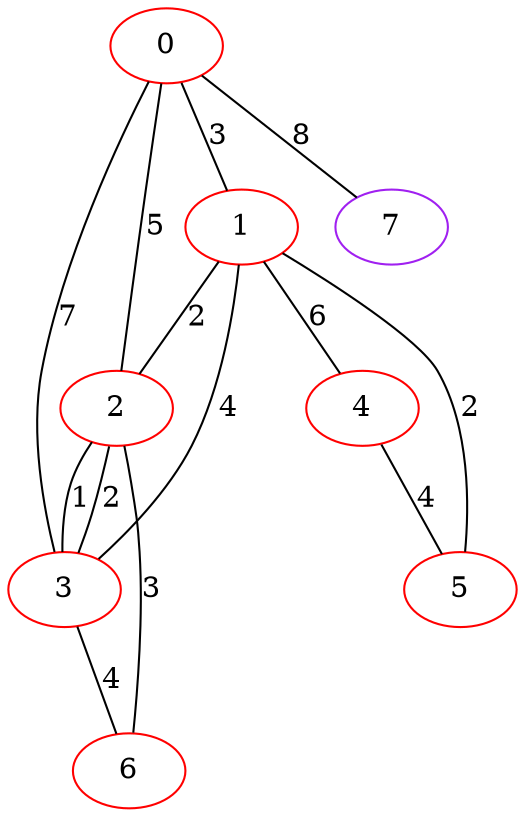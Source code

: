 graph "" {
0 [color=red, weight=1];
1 [color=red, weight=1];
2 [color=red, weight=1];
3 [color=red, weight=1];
4 [color=red, weight=1];
5 [color=red, weight=1];
6 [color=red, weight=1];
7 [color=purple, weight=4];
0 -- 1  [key=0, label=3];
0 -- 2  [key=0, label=5];
0 -- 3  [key=0, label=7];
0 -- 7  [key=0, label=8];
1 -- 2  [key=0, label=2];
1 -- 3  [key=0, label=4];
1 -- 4  [key=0, label=6];
1 -- 5  [key=0, label=2];
2 -- 3  [key=0, label=1];
2 -- 3  [key=1, label=2];
2 -- 6  [key=0, label=3];
3 -- 6  [key=0, label=4];
4 -- 5  [key=0, label=4];
}
